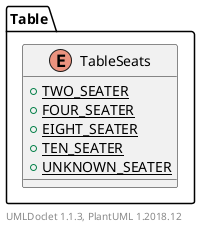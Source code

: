 @startuml

    enum Table.TableSeats {
        {static} +TWO_SEATER
        {static} +FOUR_SEATER
        {static} +EIGHT_SEATER
        {static} +TEN_SEATER
        {static} +UNKNOWN_SEATER
    }


    center footer UMLDoclet 1.1.3, PlantUML 1.2018.12
@enduml
